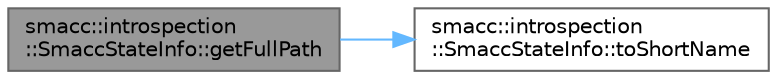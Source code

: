 digraph "smacc::introspection::SmaccStateInfo::getFullPath"
{
 // LATEX_PDF_SIZE
  bgcolor="transparent";
  edge [fontname=Helvetica,fontsize=10,labelfontname=Helvetica,labelfontsize=10];
  node [fontname=Helvetica,fontsize=10,shape=box,height=0.2,width=0.4];
  rankdir="LR";
  Node1 [label="smacc::introspection\l::SmaccStateInfo::getFullPath",height=0.2,width=0.4,color="gray40", fillcolor="grey60", style="filled", fontcolor="black",tooltip=" "];
  Node1 -> Node2 [color="steelblue1",style="solid"];
  Node2 [label="smacc::introspection\l::SmaccStateInfo::toShortName",height=0.2,width=0.4,color="grey40", fillcolor="white", style="filled",URL="$classsmacc_1_1introspection_1_1SmaccStateInfo.html#a39d7f8a587087b6abd0752058e2d8301",tooltip=" "];
}

